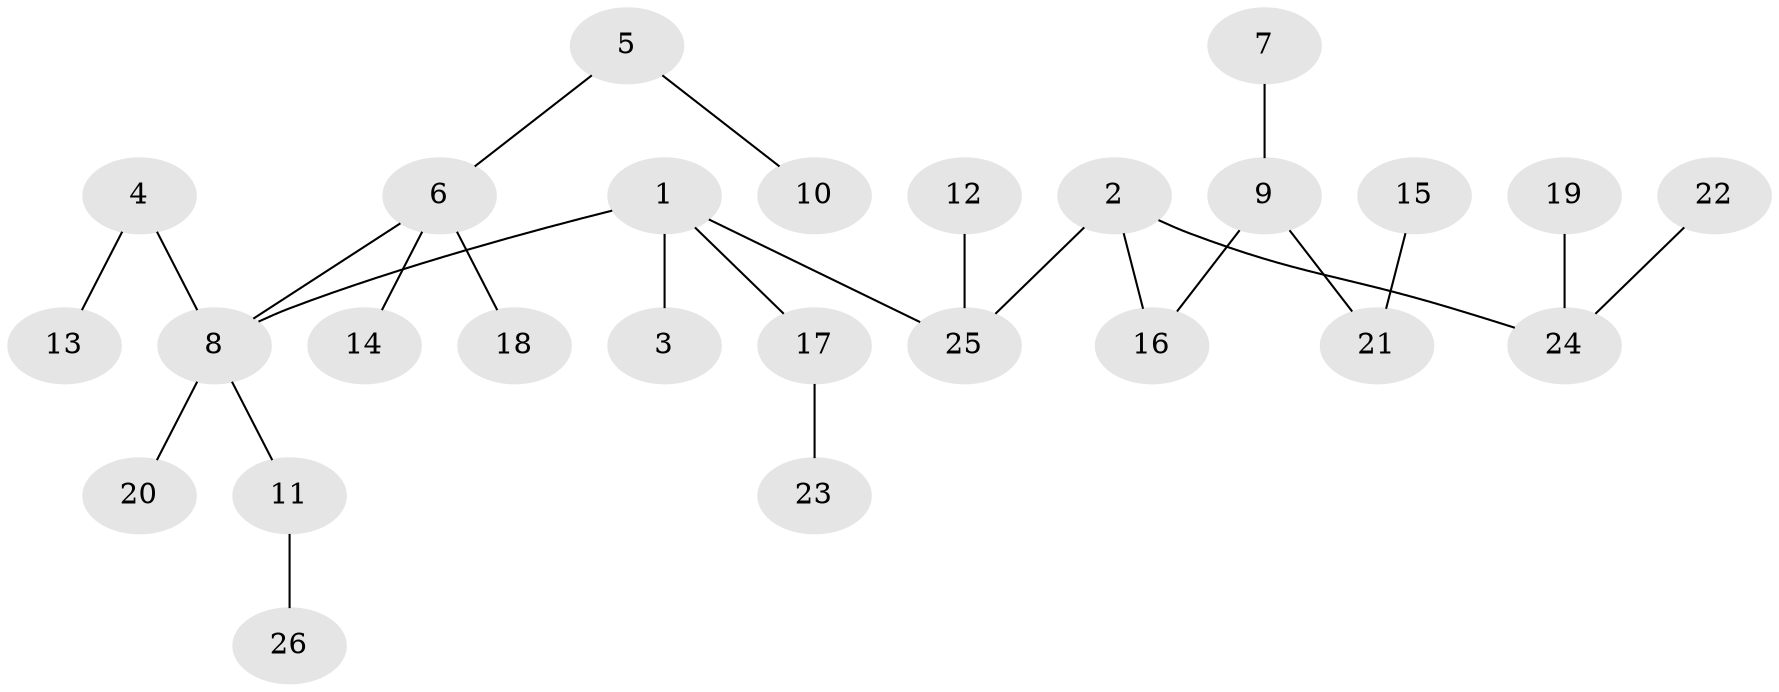 // original degree distribution, {2: 0.21153846153846154, 4: 0.07692307692307693, 3: 0.1346153846153846, 6: 0.019230769230769232, 5: 0.038461538461538464, 1: 0.5192307692307693}
// Generated by graph-tools (version 1.1) at 2025/02/03/09/25 03:02:18]
// undirected, 26 vertices, 25 edges
graph export_dot {
graph [start="1"]
  node [color=gray90,style=filled];
  1;
  2;
  3;
  4;
  5;
  6;
  7;
  8;
  9;
  10;
  11;
  12;
  13;
  14;
  15;
  16;
  17;
  18;
  19;
  20;
  21;
  22;
  23;
  24;
  25;
  26;
  1 -- 3 [weight=1.0];
  1 -- 8 [weight=1.0];
  1 -- 17 [weight=1.0];
  1 -- 25 [weight=1.0];
  2 -- 16 [weight=1.0];
  2 -- 24 [weight=1.0];
  2 -- 25 [weight=1.0];
  4 -- 8 [weight=1.0];
  4 -- 13 [weight=1.0];
  5 -- 6 [weight=1.0];
  5 -- 10 [weight=1.0];
  6 -- 8 [weight=1.0];
  6 -- 14 [weight=1.0];
  6 -- 18 [weight=1.0];
  7 -- 9 [weight=1.0];
  8 -- 11 [weight=1.0];
  8 -- 20 [weight=1.0];
  9 -- 16 [weight=1.0];
  9 -- 21 [weight=1.0];
  11 -- 26 [weight=1.0];
  12 -- 25 [weight=1.0];
  15 -- 21 [weight=1.0];
  17 -- 23 [weight=1.0];
  19 -- 24 [weight=1.0];
  22 -- 24 [weight=1.0];
}
